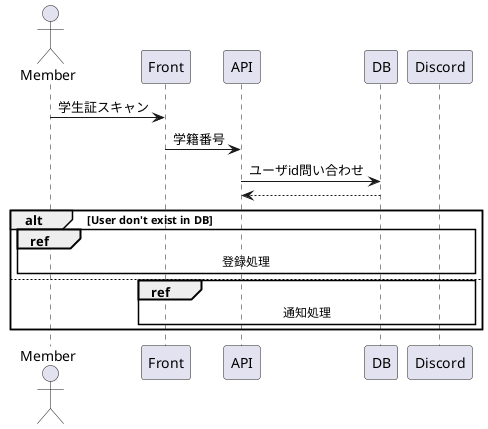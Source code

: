 @startuml
actor       Member       as men
participant Front as scr
participant API as api
participant DB as db
participant Discord as dis

men->scr:学生証スキャン
scr->api:学籍番号
api->db:ユーザid問い合わせ
db-->api:

alt User don't exist in DB
    ref over men, dis : 登録処理
else 
    ref over scr, dis : 通知処理
end
@enduml